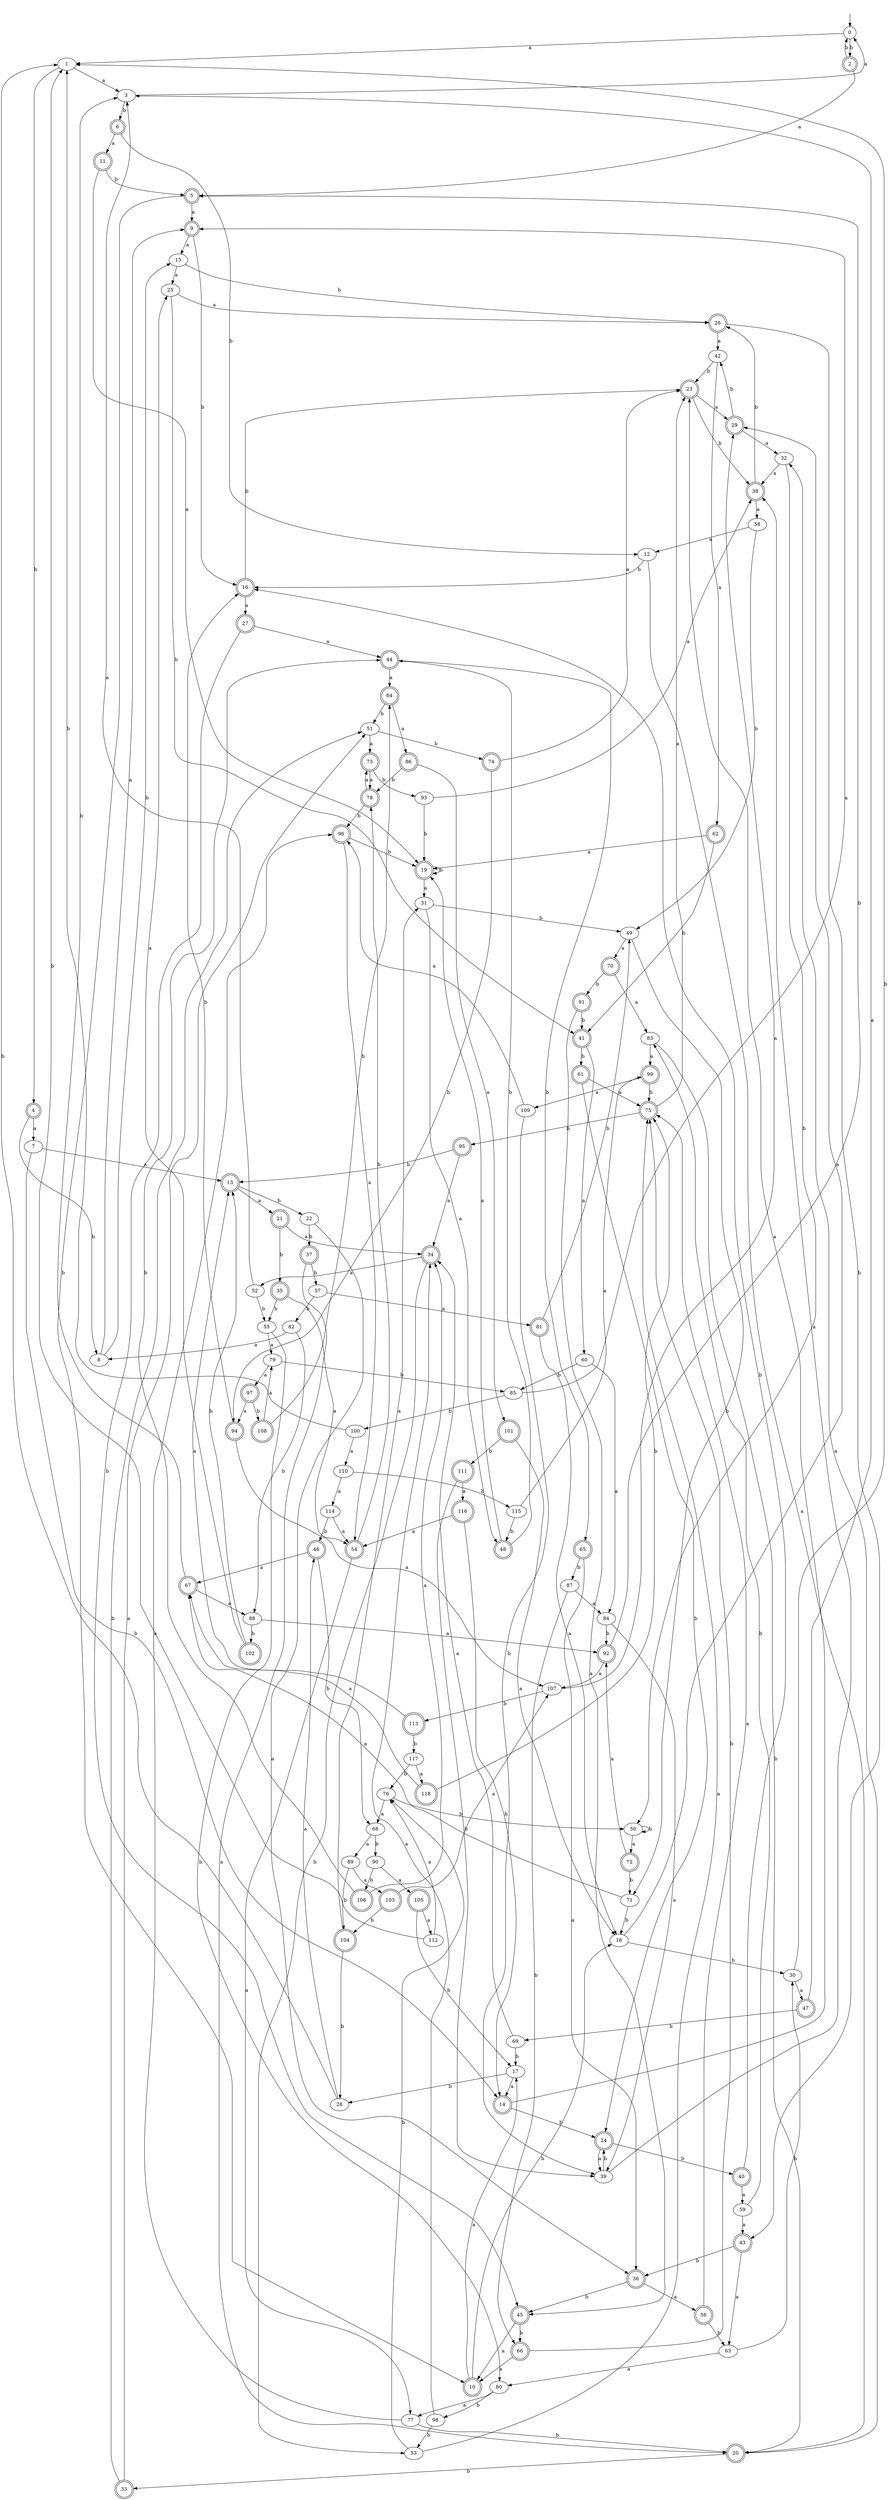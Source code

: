 digraph RandomDFA {
  __start0 [label="", shape=none];
  __start0 -> 0 [label=""];
  0 [shape=circle]
  0 -> 1 [label="a"]
  0 -> 2 [label="b"]
  1
  1 -> 3 [label="a"]
  1 -> 4 [label="b"]
  2 [shape=doublecircle]
  2 -> 5 [label="a"]
  2 -> 0 [label="b"]
  3
  3 -> 0 [label="a"]
  3 -> 6 [label="b"]
  4 [shape=doublecircle]
  4 -> 7 [label="a"]
  4 -> 8 [label="b"]
  5 [shape=doublecircle]
  5 -> 9 [label="a"]
  5 -> 10 [label="b"]
  6 [shape=doublecircle]
  6 -> 11 [label="a"]
  6 -> 12 [label="b"]
  7
  7 -> 13 [label="a"]
  7 -> 14 [label="b"]
  8
  8 -> 9 [label="a"]
  8 -> 15 [label="b"]
  9 [shape=doublecircle]
  9 -> 15 [label="a"]
  9 -> 16 [label="b"]
  10 [shape=doublecircle]
  10 -> 17 [label="a"]
  10 -> 18 [label="b"]
  11 [shape=doublecircle]
  11 -> 19 [label="a"]
  11 -> 5 [label="b"]
  12
  12 -> 20 [label="a"]
  12 -> 16 [label="b"]
  13 [shape=doublecircle]
  13 -> 21 [label="a"]
  13 -> 22 [label="b"]
  14 [shape=doublecircle]
  14 -> 23 [label="a"]
  14 -> 24 [label="b"]
  15
  15 -> 25 [label="a"]
  15 -> 26 [label="b"]
  16 [shape=doublecircle]
  16 -> 27 [label="a"]
  16 -> 23 [label="b"]
  17
  17 -> 14 [label="a"]
  17 -> 28 [label="b"]
  18
  18 -> 29 [label="a"]
  18 -> 30 [label="b"]
  19 [shape=doublecircle]
  19 -> 31 [label="a"]
  19 -> 19 [label="b"]
  20 [shape=doublecircle]
  20 -> 32 [label="a"]
  20 -> 33 [label="b"]
  21 [shape=doublecircle]
  21 -> 34 [label="a"]
  21 -> 35 [label="b"]
  22
  22 -> 36 [label="a"]
  22 -> 37 [label="b"]
  23 [shape=doublecircle]
  23 -> 29 [label="a"]
  23 -> 38 [label="b"]
  24 [shape=doublecircle]
  24 -> 39 [label="a"]
  24 -> 40 [label="b"]
  25
  25 -> 26 [label="a"]
  25 -> 41 [label="b"]
  26 [shape=doublecircle]
  26 -> 42 [label="a"]
  26 -> 43 [label="b"]
  27 [shape=doublecircle]
  27 -> 44 [label="a"]
  27 -> 45 [label="b"]
  28
  28 -> 46 [label="a"]
  28 -> 1 [label="b"]
  29 [shape=doublecircle]
  29 -> 32 [label="a"]
  29 -> 42 [label="b"]
  30
  30 -> 47 [label="a"]
  30 -> 1 [label="b"]
  31
  31 -> 48 [label="a"]
  31 -> 49 [label="b"]
  32
  32 -> 38 [label="a"]
  32 -> 50 [label="b"]
  33 [shape=doublecircle]
  33 -> 51 [label="a"]
  33 -> 51 [label="b"]
  34 [shape=doublecircle]
  34 -> 52 [label="a"]
  34 -> 53 [label="b"]
  35 [shape=doublecircle]
  35 -> 54 [label="a"]
  35 -> 55 [label="b"]
  36 [shape=doublecircle]
  36 -> 56 [label="a"]
  36 -> 45 [label="b"]
  37 [shape=doublecircle]
  37 -> 20 [label="a"]
  37 -> 57 [label="b"]
  38 [shape=doublecircle]
  38 -> 58 [label="a"]
  38 -> 26 [label="b"]
  39
  39 -> 38 [label="a"]
  39 -> 24 [label="b"]
  40 [shape=doublecircle]
  40 -> 59 [label="a"]
  40 -> 16 [label="b"]
  41 [shape=doublecircle]
  41 -> 60 [label="a"]
  41 -> 61 [label="b"]
  42
  42 -> 62 [label="a"]
  42 -> 23 [label="b"]
  43 [shape=doublecircle]
  43 -> 63 [label="a"]
  43 -> 36 [label="b"]
  44 [shape=doublecircle]
  44 -> 64 [label="a"]
  44 -> 65 [label="b"]
  45 [shape=doublecircle]
  45 -> 10 [label="a"]
  45 -> 66 [label="b"]
  46 [shape=doublecircle]
  46 -> 67 [label="a"]
  46 -> 68 [label="b"]
  47 [shape=doublecircle]
  47 -> 3 [label="a"]
  47 -> 69 [label="b"]
  48 [shape=doublecircle]
  48 -> 19 [label="a"]
  48 -> 44 [label="b"]
  49
  49 -> 70 [label="a"]
  49 -> 71 [label="b"]
  50
  50 -> 72 [label="a"]
  50 -> 50 [label="b"]
  51
  51 -> 73 [label="a"]
  51 -> 74 [label="b"]
  52
  52 -> 3 [label="a"]
  52 -> 55 [label="b"]
  53
  53 -> 75 [label="a"]
  53 -> 76 [label="b"]
  54 [shape=doublecircle]
  54 -> 77 [label="a"]
  54 -> 78 [label="b"]
  55
  55 -> 79 [label="a"]
  55 -> 80 [label="b"]
  56 [shape=doublecircle]
  56 -> 75 [label="a"]
  56 -> 63 [label="b"]
  57
  57 -> 81 [label="a"]
  57 -> 82 [label="b"]
  58
  58 -> 12 [label="a"]
  58 -> 49 [label="b"]
  59
  59 -> 43 [label="a"]
  59 -> 83 [label="b"]
  60
  60 -> 84 [label="a"]
  60 -> 85 [label="b"]
  61 [shape=doublecircle]
  61 -> 75 [label="a"]
  61 -> 24 [label="b"]
  62 [shape=doublecircle]
  62 -> 19 [label="a"]
  62 -> 41 [label="b"]
  63
  63 -> 80 [label="a"]
  63 -> 30 [label="b"]
  64 [shape=doublecircle]
  64 -> 86 [label="a"]
  64 -> 51 [label="b"]
  65 [shape=doublecircle]
  65 -> 36 [label="a"]
  65 -> 87 [label="b"]
  66 [shape=doublecircle]
  66 -> 10 [label="a"]
  66 -> 75 [label="b"]
  67 [shape=doublecircle]
  67 -> 88 [label="a"]
  67 -> 3 [label="b"]
  68
  68 -> 89 [label="a"]
  68 -> 90 [label="b"]
  69
  69 -> 34 [label="a"]
  69 -> 17 [label="b"]
  70 [shape=doublecircle]
  70 -> 83 [label="a"]
  70 -> 91 [label="b"]
  71
  71 -> 67 [label="a"]
  71 -> 18 [label="b"]
  72 [shape=doublecircle]
  72 -> 92 [label="a"]
  72 -> 71 [label="b"]
  73 [shape=doublecircle]
  73 -> 78 [label="a"]
  73 -> 93 [label="b"]
  74 [shape=doublecircle]
  74 -> 23 [label="a"]
  74 -> 94 [label="b"]
  75 [shape=doublecircle]
  75 -> 23 [label="a"]
  75 -> 95 [label="b"]
  76
  76 -> 68 [label="a"]
  76 -> 50 [label="b"]
  77
  77 -> 96 [label="a"]
  77 -> 20 [label="b"]
  78 [shape=doublecircle]
  78 -> 73 [label="a"]
  78 -> 96 [label="b"]
  79
  79 -> 97 [label="a"]
  79 -> 85 [label="b"]
  80
  80 -> 77 [label="a"]
  80 -> 98 [label="b"]
  81 [shape=doublecircle]
  81 -> 18 [label="a"]
  81 -> 49 [label="b"]
  82
  82 -> 8 [label="a"]
  82 -> 88 [label="b"]
  83
  83 -> 99 [label="a"]
  83 -> 20 [label="b"]
  84
  84 -> 39 [label="a"]
  84 -> 92 [label="b"]
  85
  85 -> 9 [label="a"]
  85 -> 100 [label="b"]
  86 [shape=doublecircle]
  86 -> 101 [label="a"]
  86 -> 78 [label="b"]
  87
  87 -> 84 [label="a"]
  87 -> 66 [label="b"]
  88
  88 -> 92 [label="a"]
  88 -> 102 [label="b"]
  89
  89 -> 103 [label="a"]
  89 -> 104 [label="b"]
  90
  90 -> 105 [label="a"]
  90 -> 106 [label="b"]
  91 [shape=doublecircle]
  91 -> 45 [label="a"]
  91 -> 41 [label="b"]
  92 [shape=doublecircle]
  92 -> 107 [label="a"]
  92 -> 5 [label="b"]
  93
  93 -> 38 [label="a"]
  93 -> 19 [label="b"]
  94 [shape=doublecircle]
  94 -> 107 [label="a"]
  94 -> 16 [label="b"]
  95 [shape=doublecircle]
  95 -> 34 [label="a"]
  95 -> 13 [label="b"]
  96 [shape=doublecircle]
  96 -> 54 [label="a"]
  96 -> 19 [label="b"]
  97 [shape=doublecircle]
  97 -> 94 [label="a"]
  97 -> 108 [label="b"]
  98
  98 -> 34 [label="a"]
  98 -> 53 [label="b"]
  99 [shape=doublecircle]
  99 -> 109 [label="a"]
  99 -> 75 [label="b"]
  100
  100 -> 110 [label="a"]
  100 -> 1 [label="b"]
  101 [shape=doublecircle]
  101 -> 18 [label="a"]
  101 -> 111 [label="b"]
  102 [shape=doublecircle]
  102 -> 25 [label="a"]
  102 -> 13 [label="b"]
  103 [shape=doublecircle]
  103 -> 107 [label="a"]
  103 -> 104 [label="b"]
  104 [shape=doublecircle]
  104 -> 31 [label="a"]
  104 -> 28 [label="b"]
  105 [shape=doublecircle]
  105 -> 112 [label="a"]
  105 -> 17 [label="b"]
  106 [shape=doublecircle]
  106 -> 34 [label="a"]
  106 -> 44 [label="b"]
  107
  107 -> 29 [label="a"]
  107 -> 113 [label="b"]
  108 [shape=doublecircle]
  108 -> 79 [label="a"]
  108 -> 64 [label="b"]
  109
  109 -> 96 [label="a"]
  109 -> 39 [label="b"]
  110
  110 -> 114 [label="a"]
  110 -> 115 [label="b"]
  111 [shape=doublecircle]
  111 -> 116 [label="a"]
  111 -> 39 [label="b"]
  112
  112 -> 76 [label="a"]
  112 -> 1 [label="b"]
  113 [shape=doublecircle]
  113 -> 13 [label="a"]
  113 -> 117 [label="b"]
  114
  114 -> 54 [label="a"]
  114 -> 46 [label="b"]
  115
  115 -> 99 [label="a"]
  115 -> 48 [label="b"]
  116 [shape=doublecircle]
  116 -> 54 [label="a"]
  116 -> 14 [label="b"]
  117
  117 -> 118 [label="a"]
  117 -> 76 [label="b"]
  118 [shape=doublecircle]
  118 -> 67 [label="a"]
  118 -> 75 [label="b"]
}

